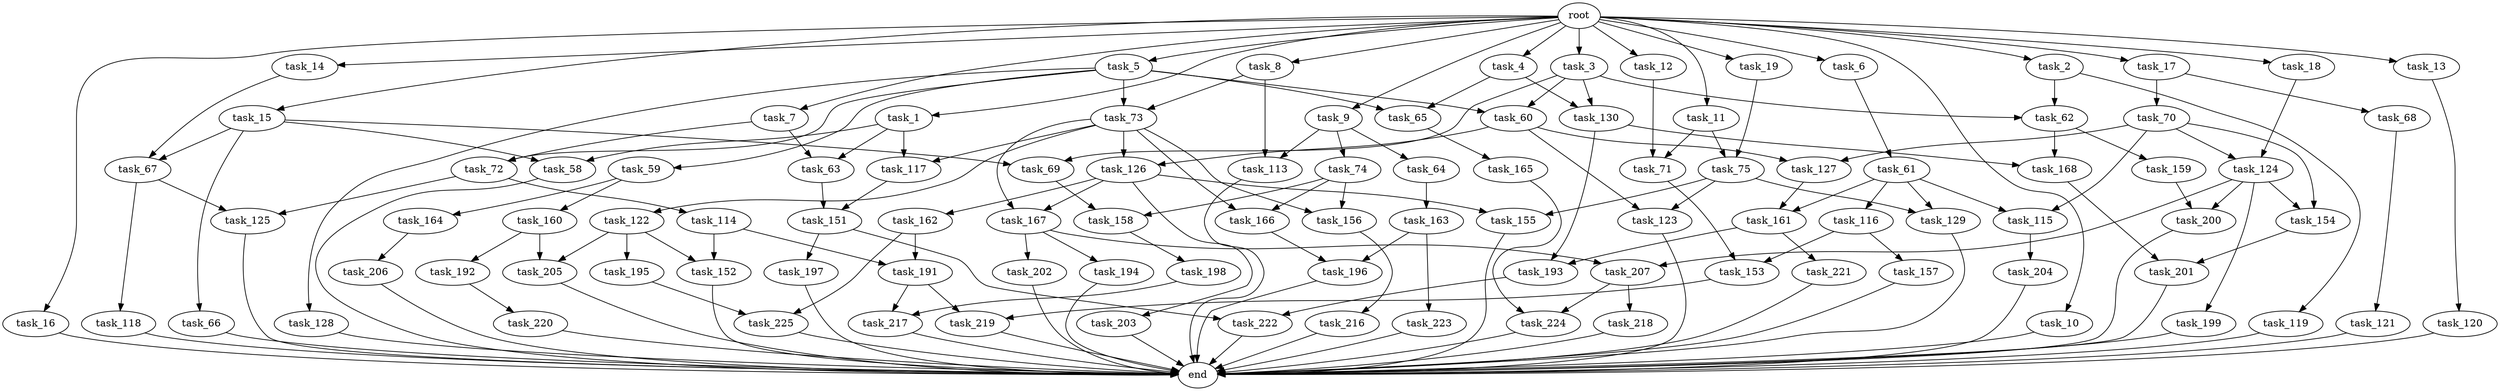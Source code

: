 digraph G {
  task_19 [size="10.240000"];
  task_156 [size="6871947673.600000"];
  task_191 [size="3865470566.400000"];
  task_207 [size="2920577761.280000"];
  task_15 [size="10.240000"];
  task_58 [size="8933531975.680000"];
  task_151 [size="9363028705.280001"];
  task_64 [size="6957847019.520000"];
  task_18 [size="10.240000"];
  task_195 [size="343597383.680000"];
  task_154 [size="6356551598.080000"];
  task_73 [size="2491081031.680000"];
  task_16 [size="10.240000"];
  task_68 [size="8589934592.000000"];
  task_61 [size="2147483648.000000"];
  task_217 [size="11166914969.600000"];
  task_223 [size="5497558138.880000"];
  task_74 [size="6957847019.520000"];
  task_158 [size="3521873182.720000"];
  task_1 [size="10.240000"];
  task_114 [size="773094113.280000"];
  task_160 [size="3092376453.120000"];
  task_11 [size="10.240000"];
  task_62 [size="10995116277.760000"];
  task_116 [size="1374389534.720000"];
  task_2 [size="10.240000"];
  task_10 [size="10.240000"];
  task_127 [size="4552665333.760000"];
  task_66 [size="343597383.680000"];
  task_129 [size="8332236554.240000"];
  task_166 [size="6871947673.600000"];
  task_155 [size="7730941132.800000"];
  task_122 [size="5497558138.880000"];
  task_72 [size="8933531975.680000"];
  task_17 [size="10.240000"];
  task_199 [size="2147483648.000000"];
  task_221 [size="343597383.680000"];
  task_67 [size="687194767.360000"];
  task_218 [size="2147483648.000000"];
  task_203 [size="773094113.280000"];
  task_157 [size="1374389534.720000"];
  task_12 [size="10.240000"];
  task_128 [size="343597383.680000"];
  task_121 [size="773094113.280000"];
  task_194 [size="773094113.280000"];
  task_222 [size="5239860101.120000"];
  task_167 [size="6270652252.160000"];
  task_59 [size="343597383.680000"];
  task_197 [size="3092376453.120000"];
  end [size="0.000000"];
  task_9 [size="10.240000"];
  task_165 [size="343597383.680000"];
  task_225 [size="11682311045.120001"];
  task_159 [size="773094113.280000"];
  task_192 [size="1374389534.720000"];
  task_202 [size="773094113.280000"];
  task_69 [size="5841155522.560000"];
  task_118 [size="5497558138.880000"];
  task_224 [size="3521873182.720000"];
  task_201 [size="8418135900.160000"];
  task_65 [size="687194767.360000"];
  task_198 [size="2147483648.000000"];
  task_168 [size="9363028705.280001"];
  task_206 [size="773094113.280000"];
  task_13 [size="10.240000"];
  task_193 [size="8933531975.680000"];
  task_196 [size="14087492730.880001"];
  task_152 [size="1116691496.960000"];
  task_123 [size="7301444403.200000"];
  task_3 [size="10.240000"];
  task_126 [size="5841155522.560000"];
  task_216 [size="1374389534.720000"];
  task_5 [size="10.240000"];
  task_220 [size="343597383.680000"];
  task_115 [size="5583457484.800000"];
  task_8 [size="10.240000"];
  task_161 [size="5583457484.800000"];
  task_14 [size="10.240000"];
  task_219 [size="4982162063.360000"];
  task_4 [size="10.240000"];
  task_119 [size="5497558138.880000"];
  task_164 [size="3092376453.120000"];
  task_200 [size="6356551598.080000"];
  task_113 [size="9105330667.520000"];
  task_153 [size="4466765987.840000"];
  root [size="0.000000"];
  task_120 [size="1374389534.720000"];
  task_125 [size="6270652252.160000"];
  task_60 [size="5841155522.560000"];
  task_6 [size="10.240000"];
  task_70 [size="8589934592.000000"];
  task_130 [size="5841155522.560000"];
  task_124 [size="4982162063.360000"];
  task_117 [size="14087492730.880001"];
  task_162 [size="773094113.280000"];
  task_205 [size="1717986918.400000"];
  task_204 [size="343597383.680000"];
  task_63 [size="17179869184.000000"];
  task_75 [size="3865470566.400000"];
  task_7 [size="10.240000"];
  task_71 [size="4982162063.360000"];
  task_163 [size="2147483648.000000"];

  task_19 -> task_75 [size="301989888.000000"];
  task_156 -> task_216 [size="134217728.000000"];
  task_191 -> task_217 [size="411041792.000000"];
  task_191 -> task_219 [size="411041792.000000"];
  task_207 -> task_218 [size="209715200.000000"];
  task_207 -> task_224 [size="209715200.000000"];
  task_15 -> task_69 [size="33554432.000000"];
  task_15 -> task_66 [size="33554432.000000"];
  task_15 -> task_58 [size="33554432.000000"];
  task_15 -> task_67 [size="33554432.000000"];
  task_58 -> end [size="1.000000"];
  task_151 -> task_197 [size="301989888.000000"];
  task_151 -> task_222 [size="301989888.000000"];
  task_64 -> task_163 [size="209715200.000000"];
  task_18 -> task_124 [size="75497472.000000"];
  task_195 -> task_225 [size="838860800.000000"];
  task_154 -> task_201 [size="411041792.000000"];
  task_73 -> task_126 [size="536870912.000000"];
  task_73 -> task_122 [size="536870912.000000"];
  task_73 -> task_156 [size="536870912.000000"];
  task_73 -> task_167 [size="536870912.000000"];
  task_73 -> task_166 [size="536870912.000000"];
  task_73 -> task_117 [size="536870912.000000"];
  task_16 -> end [size="1.000000"];
  task_68 -> task_121 [size="75497472.000000"];
  task_61 -> task_161 [size="134217728.000000"];
  task_61 -> task_116 [size="134217728.000000"];
  task_61 -> task_115 [size="134217728.000000"];
  task_61 -> task_129 [size="134217728.000000"];
  task_217 -> end [size="1.000000"];
  task_223 -> end [size="1.000000"];
  task_74 -> task_156 [size="134217728.000000"];
  task_74 -> task_166 [size="134217728.000000"];
  task_74 -> task_158 [size="134217728.000000"];
  task_158 -> task_198 [size="209715200.000000"];
  task_1 -> task_63 [size="838860800.000000"];
  task_1 -> task_58 [size="838860800.000000"];
  task_1 -> task_117 [size="838860800.000000"];
  task_114 -> task_152 [size="75497472.000000"];
  task_114 -> task_191 [size="75497472.000000"];
  task_160 -> task_205 [size="134217728.000000"];
  task_160 -> task_192 [size="134217728.000000"];
  task_11 -> task_71 [size="75497472.000000"];
  task_11 -> task_75 [size="75497472.000000"];
  task_62 -> task_168 [size="75497472.000000"];
  task_62 -> task_159 [size="75497472.000000"];
  task_116 -> task_153 [size="134217728.000000"];
  task_116 -> task_157 [size="134217728.000000"];
  task_2 -> task_62 [size="536870912.000000"];
  task_2 -> task_119 [size="536870912.000000"];
  task_10 -> end [size="1.000000"];
  task_127 -> task_161 [size="411041792.000000"];
  task_66 -> end [size="1.000000"];
  task_129 -> end [size="1.000000"];
  task_166 -> task_196 [size="838860800.000000"];
  task_155 -> end [size="1.000000"];
  task_122 -> task_152 [size="33554432.000000"];
  task_122 -> task_205 [size="33554432.000000"];
  task_122 -> task_195 [size="33554432.000000"];
  task_72 -> task_125 [size="75497472.000000"];
  task_72 -> task_114 [size="75497472.000000"];
  task_17 -> task_70 [size="838860800.000000"];
  task_17 -> task_68 [size="838860800.000000"];
  task_199 -> end [size="1.000000"];
  task_221 -> end [size="1.000000"];
  task_67 -> task_118 [size="536870912.000000"];
  task_67 -> task_125 [size="536870912.000000"];
  task_218 -> end [size="1.000000"];
  task_203 -> end [size="1.000000"];
  task_157 -> end [size="1.000000"];
  task_12 -> task_71 [size="411041792.000000"];
  task_128 -> end [size="1.000000"];
  task_121 -> end [size="1.000000"];
  task_194 -> end [size="1.000000"];
  task_222 -> end [size="1.000000"];
  task_167 -> task_194 [size="75497472.000000"];
  task_167 -> task_202 [size="75497472.000000"];
  task_167 -> task_207 [size="75497472.000000"];
  task_59 -> task_160 [size="301989888.000000"];
  task_59 -> task_164 [size="301989888.000000"];
  task_197 -> end [size="1.000000"];
  task_9 -> task_74 [size="679477248.000000"];
  task_9 -> task_113 [size="679477248.000000"];
  task_9 -> task_64 [size="679477248.000000"];
  task_165 -> task_224 [size="134217728.000000"];
  task_225 -> end [size="1.000000"];
  task_159 -> task_200 [size="411041792.000000"];
  task_192 -> task_220 [size="33554432.000000"];
  task_202 -> end [size="1.000000"];
  task_69 -> task_158 [size="209715200.000000"];
  task_118 -> end [size="1.000000"];
  task_224 -> end [size="1.000000"];
  task_201 -> end [size="1.000000"];
  task_65 -> task_165 [size="33554432.000000"];
  task_198 -> task_217 [size="679477248.000000"];
  task_168 -> task_201 [size="411041792.000000"];
  task_206 -> end [size="1.000000"];
  task_13 -> task_120 [size="134217728.000000"];
  task_193 -> task_222 [size="209715200.000000"];
  task_196 -> end [size="1.000000"];
  task_152 -> end [size="1.000000"];
  task_123 -> end [size="1.000000"];
  task_3 -> task_62 [size="536870912.000000"];
  task_3 -> task_69 [size="536870912.000000"];
  task_3 -> task_60 [size="536870912.000000"];
  task_3 -> task_130 [size="536870912.000000"];
  task_126 -> task_162 [size="75497472.000000"];
  task_126 -> task_203 [size="75497472.000000"];
  task_126 -> task_155 [size="75497472.000000"];
  task_126 -> task_167 [size="75497472.000000"];
  task_216 -> end [size="1.000000"];
  task_5 -> task_73 [size="33554432.000000"];
  task_5 -> task_128 [size="33554432.000000"];
  task_5 -> task_60 [size="33554432.000000"];
  task_5 -> task_72 [size="33554432.000000"];
  task_5 -> task_59 [size="33554432.000000"];
  task_5 -> task_65 [size="33554432.000000"];
  task_220 -> end [size="1.000000"];
  task_115 -> task_204 [size="33554432.000000"];
  task_8 -> task_73 [size="209715200.000000"];
  task_8 -> task_113 [size="209715200.000000"];
  task_161 -> task_193 [size="33554432.000000"];
  task_161 -> task_221 [size="33554432.000000"];
  task_14 -> task_67 [size="33554432.000000"];
  task_219 -> end [size="1.000000"];
  task_4 -> task_65 [size="33554432.000000"];
  task_4 -> task_130 [size="33554432.000000"];
  task_119 -> end [size="1.000000"];
  task_164 -> task_206 [size="75497472.000000"];
  task_200 -> end [size="1.000000"];
  task_113 -> end [size="1.000000"];
  task_153 -> task_219 [size="75497472.000000"];
  root -> task_8 [size="1.000000"];
  root -> task_19 [size="1.000000"];
  root -> task_16 [size="1.000000"];
  root -> task_14 [size="1.000000"];
  root -> task_6 [size="1.000000"];
  root -> task_4 [size="1.000000"];
  root -> task_5 [size="1.000000"];
  root -> task_1 [size="1.000000"];
  root -> task_10 [size="1.000000"];
  root -> task_13 [size="1.000000"];
  root -> task_15 [size="1.000000"];
  root -> task_9 [size="1.000000"];
  root -> task_3 [size="1.000000"];
  root -> task_12 [size="1.000000"];
  root -> task_11 [size="1.000000"];
  root -> task_2 [size="1.000000"];
  root -> task_18 [size="1.000000"];
  root -> task_7 [size="1.000000"];
  root -> task_17 [size="1.000000"];
  task_120 -> end [size="1.000000"];
  task_125 -> end [size="1.000000"];
  task_60 -> task_127 [size="33554432.000000"];
  task_60 -> task_126 [size="33554432.000000"];
  task_60 -> task_123 [size="33554432.000000"];
  task_6 -> task_61 [size="209715200.000000"];
  task_70 -> task_127 [size="411041792.000000"];
  task_70 -> task_154 [size="411041792.000000"];
  task_70 -> task_115 [size="411041792.000000"];
  task_70 -> task_124 [size="411041792.000000"];
  task_130 -> task_193 [size="838860800.000000"];
  task_130 -> task_168 [size="838860800.000000"];
  task_124 -> task_154 [size="209715200.000000"];
  task_124 -> task_199 [size="209715200.000000"];
  task_124 -> task_200 [size="209715200.000000"];
  task_124 -> task_207 [size="209715200.000000"];
  task_117 -> task_151 [size="75497472.000000"];
  task_162 -> task_225 [size="301989888.000000"];
  task_162 -> task_191 [size="301989888.000000"];
  task_205 -> end [size="1.000000"];
  task_204 -> end [size="1.000000"];
  task_63 -> task_151 [size="838860800.000000"];
  task_75 -> task_123 [size="679477248.000000"];
  task_75 -> task_155 [size="679477248.000000"];
  task_75 -> task_129 [size="679477248.000000"];
  task_7 -> task_72 [size="838860800.000000"];
  task_7 -> task_63 [size="838860800.000000"];
  task_71 -> task_153 [size="301989888.000000"];
  task_163 -> task_223 [size="536870912.000000"];
  task_163 -> task_196 [size="536870912.000000"];
}
